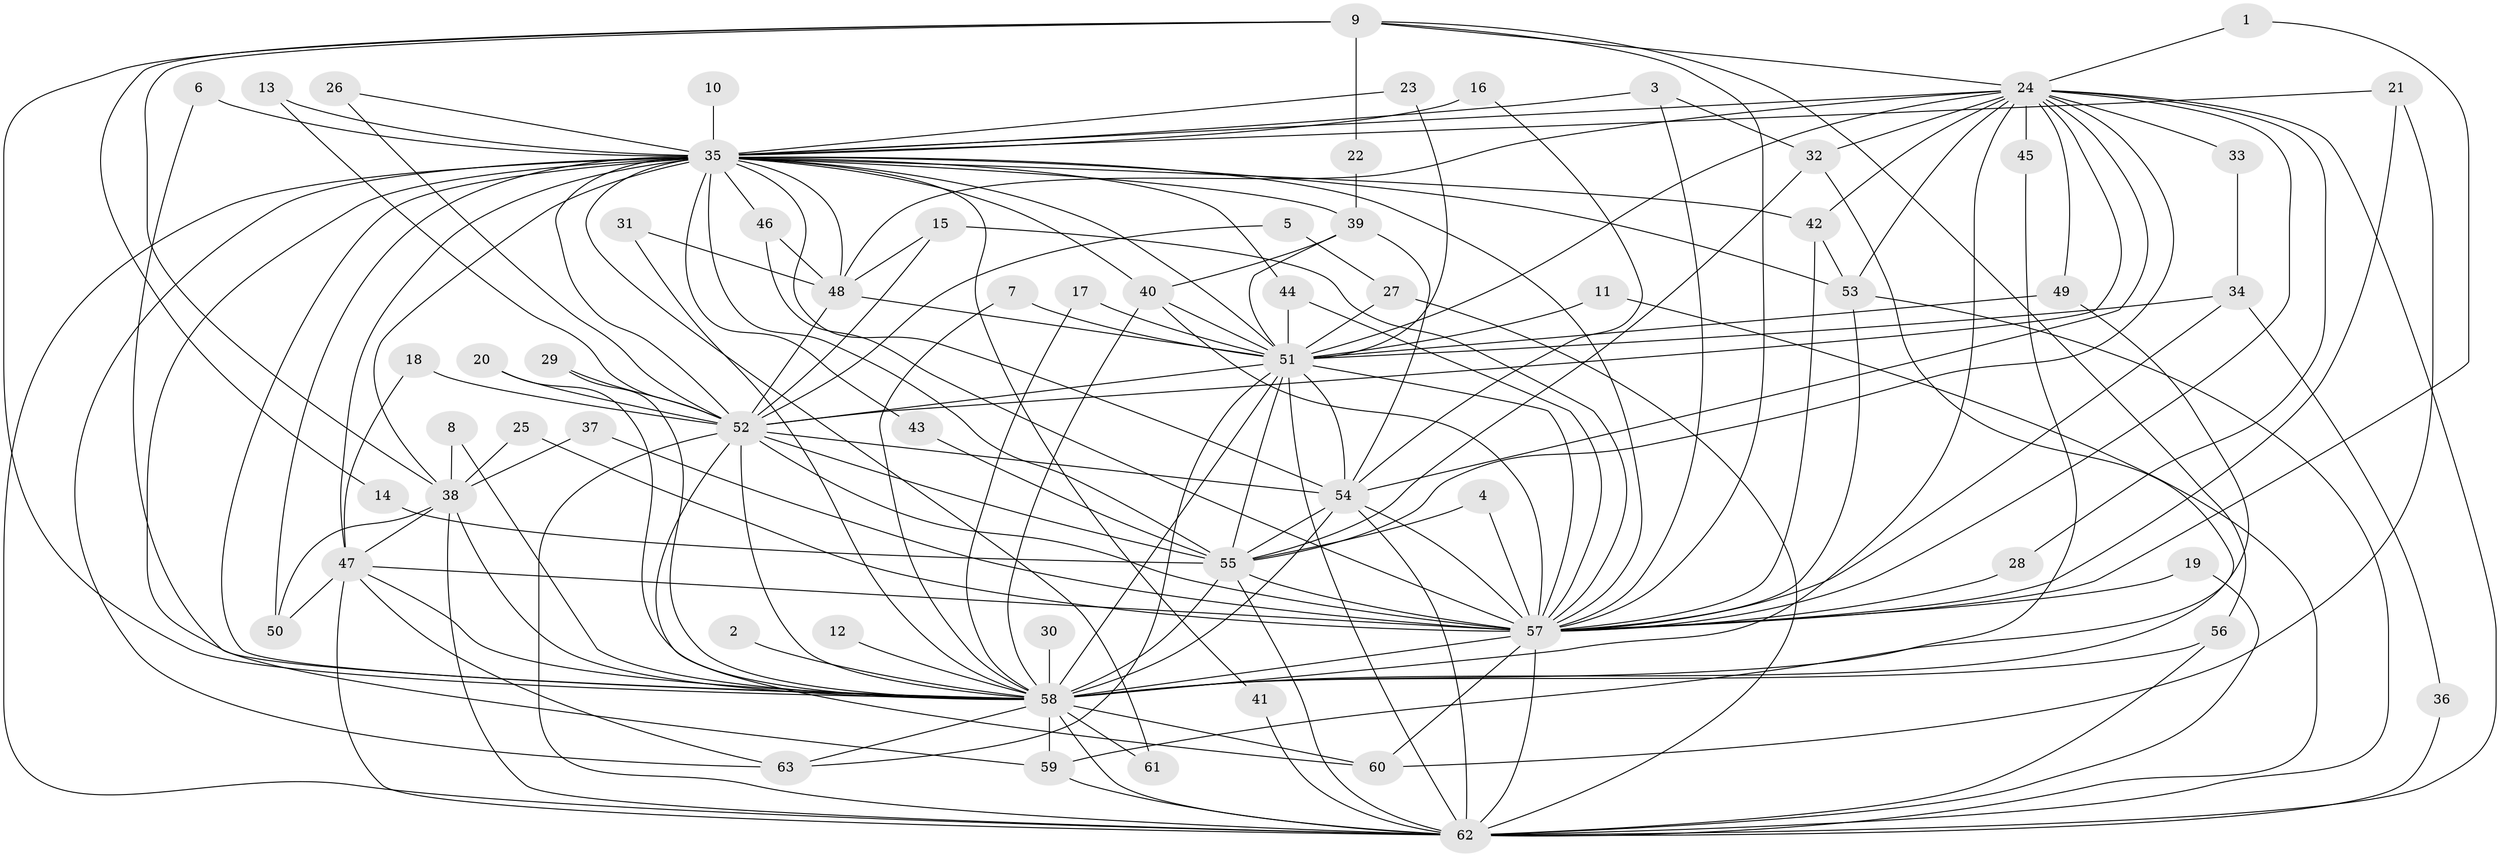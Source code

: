 // original degree distribution, {25: 0.008, 15: 0.008, 24: 0.016, 20: 0.008, 11: 0.008, 36: 0.008, 32: 0.008, 26: 0.008, 21: 0.008, 2: 0.544, 4: 0.12, 3: 0.184, 5: 0.04, 7: 0.016, 6: 0.016}
// Generated by graph-tools (version 1.1) at 2025/49/03/09/25 03:49:36]
// undirected, 63 vertices, 169 edges
graph export_dot {
graph [start="1"]
  node [color=gray90,style=filled];
  1;
  2;
  3;
  4;
  5;
  6;
  7;
  8;
  9;
  10;
  11;
  12;
  13;
  14;
  15;
  16;
  17;
  18;
  19;
  20;
  21;
  22;
  23;
  24;
  25;
  26;
  27;
  28;
  29;
  30;
  31;
  32;
  33;
  34;
  35;
  36;
  37;
  38;
  39;
  40;
  41;
  42;
  43;
  44;
  45;
  46;
  47;
  48;
  49;
  50;
  51;
  52;
  53;
  54;
  55;
  56;
  57;
  58;
  59;
  60;
  61;
  62;
  63;
  1 -- 24 [weight=1.0];
  1 -- 57 [weight=1.0];
  2 -- 58 [weight=1.0];
  3 -- 32 [weight=1.0];
  3 -- 35 [weight=1.0];
  3 -- 57 [weight=1.0];
  4 -- 55 [weight=1.0];
  4 -- 57 [weight=1.0];
  5 -- 27 [weight=1.0];
  5 -- 52 [weight=1.0];
  6 -- 35 [weight=1.0];
  6 -- 58 [weight=1.0];
  7 -- 51 [weight=1.0];
  7 -- 58 [weight=1.0];
  8 -- 38 [weight=1.0];
  8 -- 58 [weight=1.0];
  9 -- 14 [weight=1.0];
  9 -- 22 [weight=1.0];
  9 -- 24 [weight=1.0];
  9 -- 38 [weight=1.0];
  9 -- 56 [weight=1.0];
  9 -- 57 [weight=1.0];
  9 -- 58 [weight=1.0];
  10 -- 35 [weight=1.0];
  11 -- 51 [weight=1.0];
  11 -- 62 [weight=1.0];
  12 -- 58 [weight=1.0];
  13 -- 35 [weight=1.0];
  13 -- 52 [weight=1.0];
  14 -- 55 [weight=1.0];
  15 -- 48 [weight=1.0];
  15 -- 52 [weight=1.0];
  15 -- 57 [weight=1.0];
  16 -- 35 [weight=1.0];
  16 -- 54 [weight=1.0];
  17 -- 51 [weight=1.0];
  17 -- 58 [weight=1.0];
  18 -- 47 [weight=1.0];
  18 -- 52 [weight=1.0];
  19 -- 57 [weight=1.0];
  19 -- 62 [weight=1.0];
  20 -- 52 [weight=1.0];
  20 -- 58 [weight=1.0];
  21 -- 35 [weight=1.0];
  21 -- 57 [weight=1.0];
  21 -- 60 [weight=1.0];
  22 -- 39 [weight=1.0];
  23 -- 35 [weight=1.0];
  23 -- 51 [weight=1.0];
  24 -- 28 [weight=1.0];
  24 -- 32 [weight=1.0];
  24 -- 33 [weight=1.0];
  24 -- 35 [weight=1.0];
  24 -- 42 [weight=1.0];
  24 -- 45 [weight=1.0];
  24 -- 48 [weight=1.0];
  24 -- 49 [weight=1.0];
  24 -- 51 [weight=1.0];
  24 -- 52 [weight=1.0];
  24 -- 53 [weight=1.0];
  24 -- 54 [weight=1.0];
  24 -- 55 [weight=1.0];
  24 -- 57 [weight=2.0];
  24 -- 58 [weight=3.0];
  24 -- 62 [weight=1.0];
  25 -- 38 [weight=1.0];
  25 -- 57 [weight=1.0];
  26 -- 35 [weight=1.0];
  26 -- 52 [weight=2.0];
  27 -- 51 [weight=1.0];
  27 -- 62 [weight=1.0];
  28 -- 57 [weight=1.0];
  29 -- 52 [weight=1.0];
  29 -- 58 [weight=1.0];
  30 -- 58 [weight=2.0];
  31 -- 48 [weight=1.0];
  31 -- 58 [weight=2.0];
  32 -- 55 [weight=1.0];
  32 -- 59 [weight=1.0];
  33 -- 34 [weight=1.0];
  34 -- 36 [weight=1.0];
  34 -- 51 [weight=1.0];
  34 -- 57 [weight=1.0];
  35 -- 38 [weight=1.0];
  35 -- 39 [weight=1.0];
  35 -- 40 [weight=1.0];
  35 -- 41 [weight=1.0];
  35 -- 42 [weight=1.0];
  35 -- 43 [weight=1.0];
  35 -- 44 [weight=1.0];
  35 -- 46 [weight=1.0];
  35 -- 47 [weight=2.0];
  35 -- 48 [weight=1.0];
  35 -- 50 [weight=2.0];
  35 -- 51 [weight=1.0];
  35 -- 52 [weight=1.0];
  35 -- 53 [weight=1.0];
  35 -- 54 [weight=1.0];
  35 -- 55 [weight=2.0];
  35 -- 57 [weight=1.0];
  35 -- 58 [weight=2.0];
  35 -- 59 [weight=1.0];
  35 -- 61 [weight=1.0];
  35 -- 62 [weight=1.0];
  35 -- 63 [weight=1.0];
  36 -- 62 [weight=1.0];
  37 -- 38 [weight=1.0];
  37 -- 57 [weight=1.0];
  38 -- 47 [weight=1.0];
  38 -- 50 [weight=1.0];
  38 -- 58 [weight=1.0];
  38 -- 62 [weight=1.0];
  39 -- 40 [weight=1.0];
  39 -- 51 [weight=1.0];
  39 -- 54 [weight=1.0];
  40 -- 51 [weight=1.0];
  40 -- 57 [weight=2.0];
  40 -- 58 [weight=1.0];
  41 -- 62 [weight=1.0];
  42 -- 53 [weight=1.0];
  42 -- 57 [weight=2.0];
  43 -- 55 [weight=1.0];
  44 -- 51 [weight=1.0];
  44 -- 57 [weight=1.0];
  45 -- 58 [weight=1.0];
  46 -- 48 [weight=1.0];
  46 -- 57 [weight=1.0];
  47 -- 50 [weight=1.0];
  47 -- 57 [weight=1.0];
  47 -- 58 [weight=1.0];
  47 -- 62 [weight=1.0];
  47 -- 63 [weight=1.0];
  48 -- 51 [weight=1.0];
  48 -- 52 [weight=1.0];
  49 -- 51 [weight=1.0];
  49 -- 58 [weight=1.0];
  51 -- 52 [weight=1.0];
  51 -- 54 [weight=1.0];
  51 -- 55 [weight=2.0];
  51 -- 57 [weight=1.0];
  51 -- 58 [weight=2.0];
  51 -- 62 [weight=2.0];
  51 -- 63 [weight=1.0];
  52 -- 54 [weight=2.0];
  52 -- 55 [weight=3.0];
  52 -- 57 [weight=2.0];
  52 -- 58 [weight=2.0];
  52 -- 60 [weight=1.0];
  52 -- 62 [weight=1.0];
  53 -- 57 [weight=1.0];
  53 -- 62 [weight=1.0];
  54 -- 55 [weight=1.0];
  54 -- 57 [weight=2.0];
  54 -- 58 [weight=3.0];
  54 -- 62 [weight=1.0];
  55 -- 57 [weight=1.0];
  55 -- 58 [weight=2.0];
  55 -- 62 [weight=1.0];
  56 -- 58 [weight=3.0];
  56 -- 62 [weight=1.0];
  57 -- 58 [weight=2.0];
  57 -- 60 [weight=2.0];
  57 -- 62 [weight=3.0];
  58 -- 59 [weight=2.0];
  58 -- 60 [weight=1.0];
  58 -- 61 [weight=1.0];
  58 -- 62 [weight=2.0];
  58 -- 63 [weight=1.0];
  59 -- 62 [weight=1.0];
}
